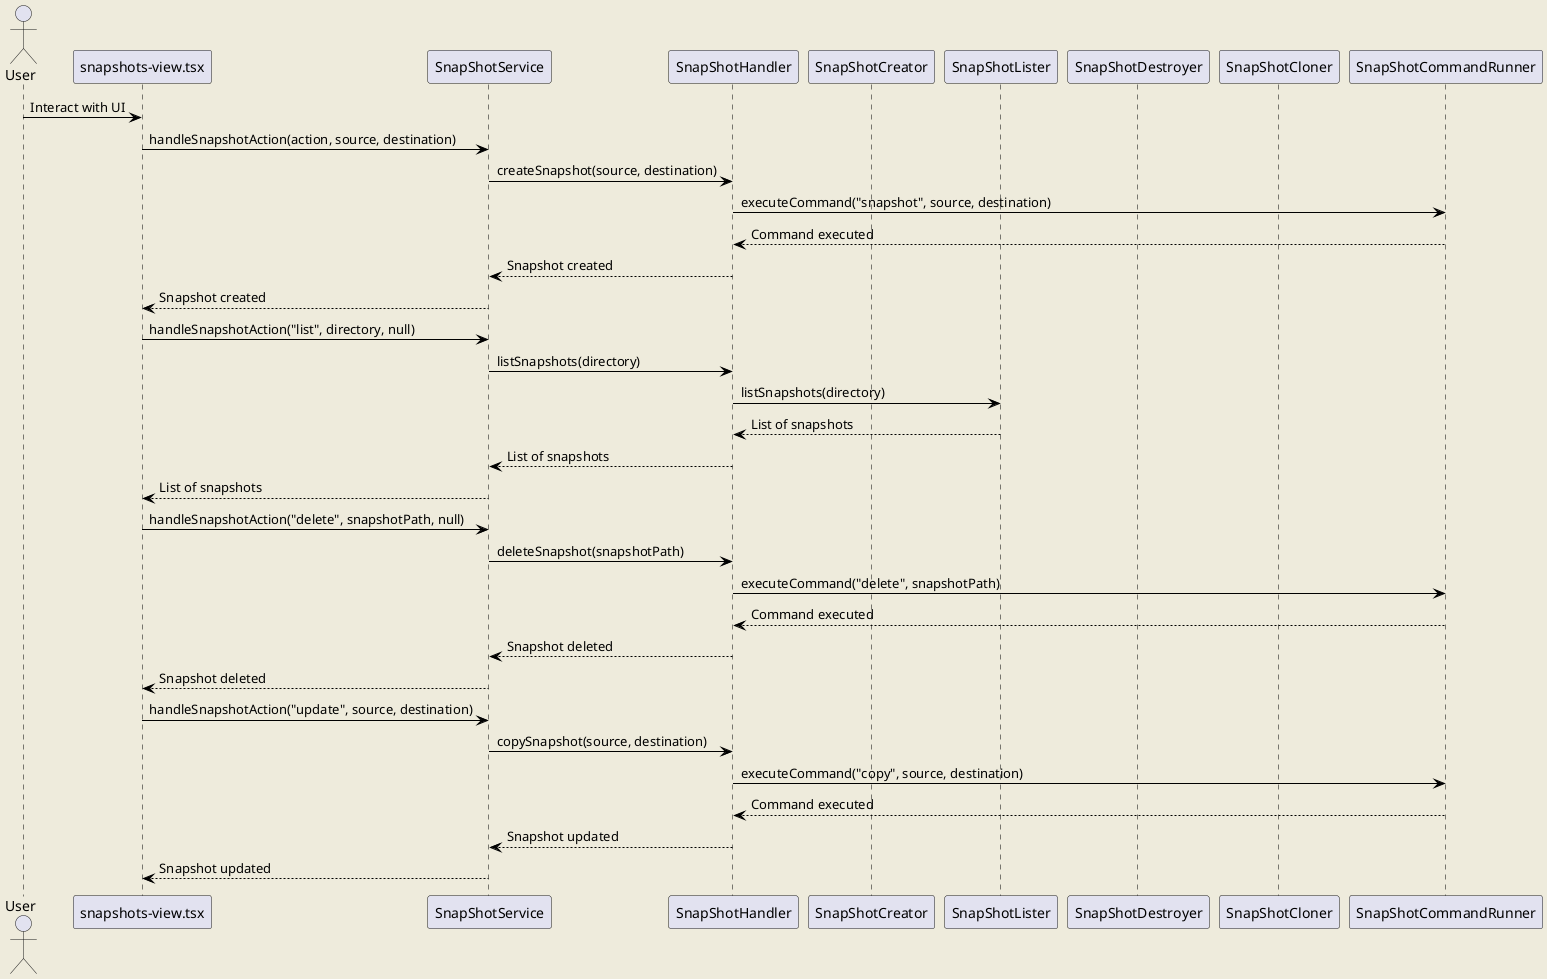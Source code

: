 @startuml
skinparam backgroundColor #EEEBDC
skinparam sequence {
    Actor BackgroundColor #A9DCDF
    Participant BackgroundColor #B4A7D6
    LifeLineBorderColor #000000
    LifeLineBackgroundColor #FFFFFF
    LifeLineBorderThickness 1
    ArrowColor #000000
    ArrowThickness 1
    BoxBackgroundColor #B4A7D6
    BoxBorderColor #000000
    BoxBorderThickness 1
}

actor User
participant "snapshots-view.tsx" as Frontend
participant "SnapShotService" as Service
participant "SnapShotHandler" as Handler
participant "SnapShotCreator" as Creator
participant "SnapShotLister" as Lister
participant "SnapShotDestroyer" as Destroyer
participant "SnapShotCloner" as Cloner
participant "SnapShotCommandRunner" as CommandRunner

User -> Frontend: Interact with UI
Frontend -> Service: handleSnapshotAction(action, source, destination)
Service -> Handler: createSnapshot(source, destination)
Handler -> CommandRunner: executeCommand("snapshot", source, destination)
CommandRunner --> Handler: Command executed
Handler --> Service: Snapshot created
Service --> Frontend: Snapshot created

Frontend -> Service: handleSnapshotAction("list", directory, null)
Service -> Handler: listSnapshots(directory)
Handler -> Lister: listSnapshots(directory)
Lister --> Handler: List of snapshots
Handler --> Service: List of snapshots
Service --> Frontend: List of snapshots

Frontend -> Service: handleSnapshotAction("delete", snapshotPath, null)
Service -> Handler: deleteSnapshot(snapshotPath)
Handler -> CommandRunner: executeCommand("delete", snapshotPath)
CommandRunner --> Handler: Command executed
Handler --> Service: Snapshot deleted
Service --> Frontend: Snapshot deleted

Frontend -> Service: handleSnapshotAction("update", source, destination)
Service -> Handler: copySnapshot(source, destination)
Handler -> CommandRunner: executeCommand("copy", source, destination)
CommandRunner --> Handler: Command executed
Handler --> Service: Snapshot updated
Service --> Frontend: Snapshot updated

@enduml
